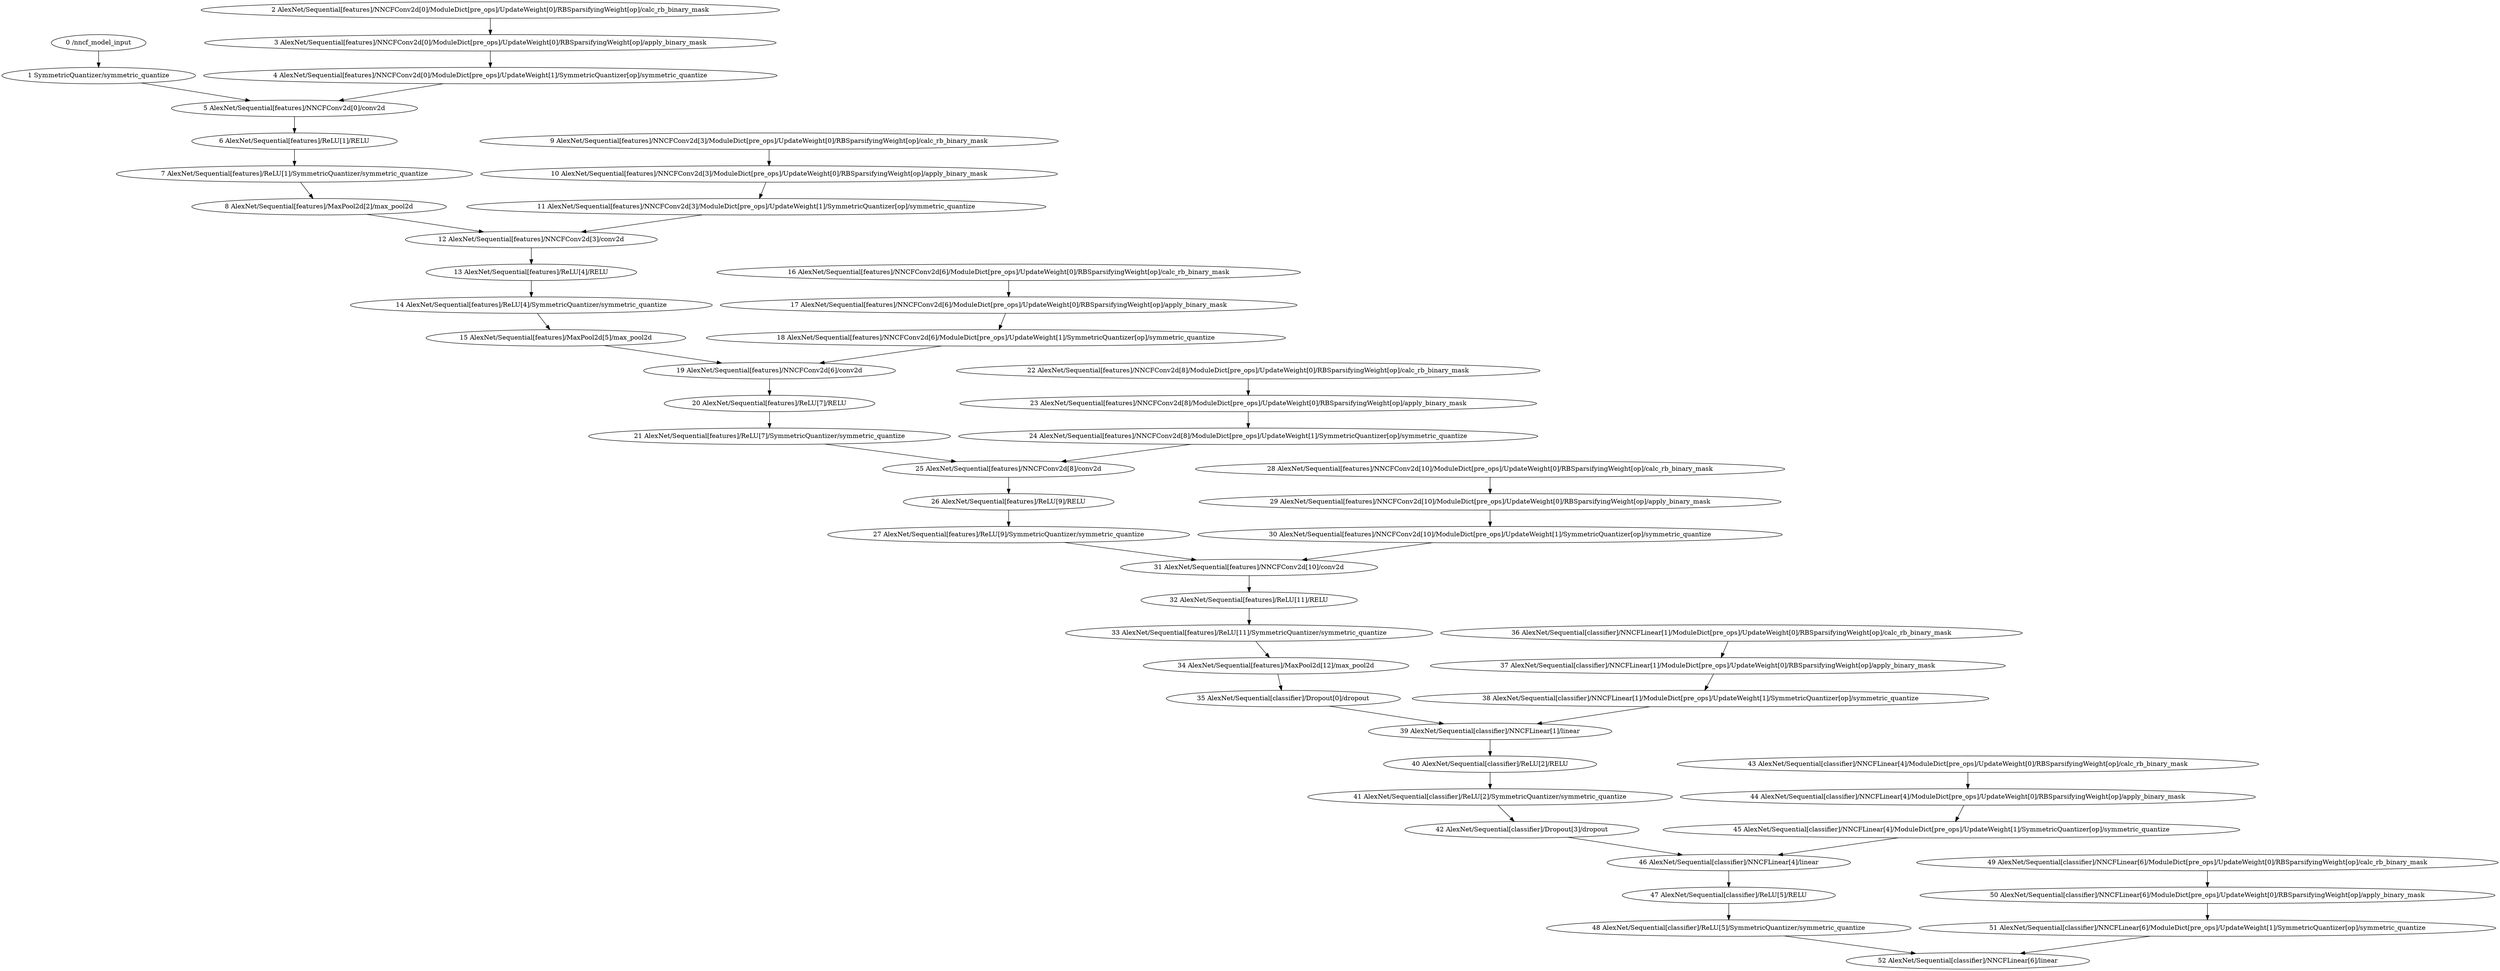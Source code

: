 strict digraph  {
"0 /nncf_model_input" [id=0, scope="", type=nncf_model_input];
"1 SymmetricQuantizer/symmetric_quantize" [id=1, scope=SymmetricQuantizer, type=symmetric_quantize];
"2 AlexNet/Sequential[features]/NNCFConv2d[0]/ModuleDict[pre_ops]/UpdateWeight[0]/RBSparsifyingWeight[op]/calc_rb_binary_mask" [id=2, scope="AlexNet/Sequential[features]/NNCFConv2d[0]/ModuleDict[pre_ops]/UpdateWeight[0]/RBSparsifyingWeight[op]", type=calc_rb_binary_mask];
"3 AlexNet/Sequential[features]/NNCFConv2d[0]/ModuleDict[pre_ops]/UpdateWeight[0]/RBSparsifyingWeight[op]/apply_binary_mask" [id=3, scope="AlexNet/Sequential[features]/NNCFConv2d[0]/ModuleDict[pre_ops]/UpdateWeight[0]/RBSparsifyingWeight[op]", type=apply_binary_mask];
"4 AlexNet/Sequential[features]/NNCFConv2d[0]/ModuleDict[pre_ops]/UpdateWeight[1]/SymmetricQuantizer[op]/symmetric_quantize" [id=4, scope="AlexNet/Sequential[features]/NNCFConv2d[0]/ModuleDict[pre_ops]/UpdateWeight[1]/SymmetricQuantizer[op]", type=symmetric_quantize];
"5 AlexNet/Sequential[features]/NNCFConv2d[0]/conv2d" [id=5, scope="AlexNet/Sequential[features]/NNCFConv2d[0]", type=conv2d];
"6 AlexNet/Sequential[features]/ReLU[1]/RELU" [id=6, scope="AlexNet/Sequential[features]/ReLU[1]", type=RELU];
"7 AlexNet/Sequential[features]/ReLU[1]/SymmetricQuantizer/symmetric_quantize" [id=7, scope="AlexNet/Sequential[features]/ReLU[1]/SymmetricQuantizer", type=symmetric_quantize];
"8 AlexNet/Sequential[features]/MaxPool2d[2]/max_pool2d" [id=8, scope="AlexNet/Sequential[features]/MaxPool2d[2]", type=max_pool2d];
"9 AlexNet/Sequential[features]/NNCFConv2d[3]/ModuleDict[pre_ops]/UpdateWeight[0]/RBSparsifyingWeight[op]/calc_rb_binary_mask" [id=9, scope="AlexNet/Sequential[features]/NNCFConv2d[3]/ModuleDict[pre_ops]/UpdateWeight[0]/RBSparsifyingWeight[op]", type=calc_rb_binary_mask];
"10 AlexNet/Sequential[features]/NNCFConv2d[3]/ModuleDict[pre_ops]/UpdateWeight[0]/RBSparsifyingWeight[op]/apply_binary_mask" [id=10, scope="AlexNet/Sequential[features]/NNCFConv2d[3]/ModuleDict[pre_ops]/UpdateWeight[0]/RBSparsifyingWeight[op]", type=apply_binary_mask];
"11 AlexNet/Sequential[features]/NNCFConv2d[3]/ModuleDict[pre_ops]/UpdateWeight[1]/SymmetricQuantizer[op]/symmetric_quantize" [id=11, scope="AlexNet/Sequential[features]/NNCFConv2d[3]/ModuleDict[pre_ops]/UpdateWeight[1]/SymmetricQuantizer[op]", type=symmetric_quantize];
"12 AlexNet/Sequential[features]/NNCFConv2d[3]/conv2d" [id=12, scope="AlexNet/Sequential[features]/NNCFConv2d[3]", type=conv2d];
"13 AlexNet/Sequential[features]/ReLU[4]/RELU" [id=13, scope="AlexNet/Sequential[features]/ReLU[4]", type=RELU];
"14 AlexNet/Sequential[features]/ReLU[4]/SymmetricQuantizer/symmetric_quantize" [id=14, scope="AlexNet/Sequential[features]/ReLU[4]/SymmetricQuantizer", type=symmetric_quantize];
"15 AlexNet/Sequential[features]/MaxPool2d[5]/max_pool2d" [id=15, scope="AlexNet/Sequential[features]/MaxPool2d[5]", type=max_pool2d];
"16 AlexNet/Sequential[features]/NNCFConv2d[6]/ModuleDict[pre_ops]/UpdateWeight[0]/RBSparsifyingWeight[op]/calc_rb_binary_mask" [id=16, scope="AlexNet/Sequential[features]/NNCFConv2d[6]/ModuleDict[pre_ops]/UpdateWeight[0]/RBSparsifyingWeight[op]", type=calc_rb_binary_mask];
"17 AlexNet/Sequential[features]/NNCFConv2d[6]/ModuleDict[pre_ops]/UpdateWeight[0]/RBSparsifyingWeight[op]/apply_binary_mask" [id=17, scope="AlexNet/Sequential[features]/NNCFConv2d[6]/ModuleDict[pre_ops]/UpdateWeight[0]/RBSparsifyingWeight[op]", type=apply_binary_mask];
"18 AlexNet/Sequential[features]/NNCFConv2d[6]/ModuleDict[pre_ops]/UpdateWeight[1]/SymmetricQuantizer[op]/symmetric_quantize" [id=18, scope="AlexNet/Sequential[features]/NNCFConv2d[6]/ModuleDict[pre_ops]/UpdateWeight[1]/SymmetricQuantizer[op]", type=symmetric_quantize];
"19 AlexNet/Sequential[features]/NNCFConv2d[6]/conv2d" [id=19, scope="AlexNet/Sequential[features]/NNCFConv2d[6]", type=conv2d];
"20 AlexNet/Sequential[features]/ReLU[7]/RELU" [id=20, scope="AlexNet/Sequential[features]/ReLU[7]", type=RELU];
"21 AlexNet/Sequential[features]/ReLU[7]/SymmetricQuantizer/symmetric_quantize" [id=21, scope="AlexNet/Sequential[features]/ReLU[7]/SymmetricQuantizer", type=symmetric_quantize];
"22 AlexNet/Sequential[features]/NNCFConv2d[8]/ModuleDict[pre_ops]/UpdateWeight[0]/RBSparsifyingWeight[op]/calc_rb_binary_mask" [id=22, scope="AlexNet/Sequential[features]/NNCFConv2d[8]/ModuleDict[pre_ops]/UpdateWeight[0]/RBSparsifyingWeight[op]", type=calc_rb_binary_mask];
"23 AlexNet/Sequential[features]/NNCFConv2d[8]/ModuleDict[pre_ops]/UpdateWeight[0]/RBSparsifyingWeight[op]/apply_binary_mask" [id=23, scope="AlexNet/Sequential[features]/NNCFConv2d[8]/ModuleDict[pre_ops]/UpdateWeight[0]/RBSparsifyingWeight[op]", type=apply_binary_mask];
"24 AlexNet/Sequential[features]/NNCFConv2d[8]/ModuleDict[pre_ops]/UpdateWeight[1]/SymmetricQuantizer[op]/symmetric_quantize" [id=24, scope="AlexNet/Sequential[features]/NNCFConv2d[8]/ModuleDict[pre_ops]/UpdateWeight[1]/SymmetricQuantizer[op]", type=symmetric_quantize];
"25 AlexNet/Sequential[features]/NNCFConv2d[8]/conv2d" [id=25, scope="AlexNet/Sequential[features]/NNCFConv2d[8]", type=conv2d];
"26 AlexNet/Sequential[features]/ReLU[9]/RELU" [id=26, scope="AlexNet/Sequential[features]/ReLU[9]", type=RELU];
"27 AlexNet/Sequential[features]/ReLU[9]/SymmetricQuantizer/symmetric_quantize" [id=27, scope="AlexNet/Sequential[features]/ReLU[9]/SymmetricQuantizer", type=symmetric_quantize];
"28 AlexNet/Sequential[features]/NNCFConv2d[10]/ModuleDict[pre_ops]/UpdateWeight[0]/RBSparsifyingWeight[op]/calc_rb_binary_mask" [id=28, scope="AlexNet/Sequential[features]/NNCFConv2d[10]/ModuleDict[pre_ops]/UpdateWeight[0]/RBSparsifyingWeight[op]", type=calc_rb_binary_mask];
"29 AlexNet/Sequential[features]/NNCFConv2d[10]/ModuleDict[pre_ops]/UpdateWeight[0]/RBSparsifyingWeight[op]/apply_binary_mask" [id=29, scope="AlexNet/Sequential[features]/NNCFConv2d[10]/ModuleDict[pre_ops]/UpdateWeight[0]/RBSparsifyingWeight[op]", type=apply_binary_mask];
"30 AlexNet/Sequential[features]/NNCFConv2d[10]/ModuleDict[pre_ops]/UpdateWeight[1]/SymmetricQuantizer[op]/symmetric_quantize" [id=30, scope="AlexNet/Sequential[features]/NNCFConv2d[10]/ModuleDict[pre_ops]/UpdateWeight[1]/SymmetricQuantizer[op]", type=symmetric_quantize];
"31 AlexNet/Sequential[features]/NNCFConv2d[10]/conv2d" [id=31, scope="AlexNet/Sequential[features]/NNCFConv2d[10]", type=conv2d];
"32 AlexNet/Sequential[features]/ReLU[11]/RELU" [id=32, scope="AlexNet/Sequential[features]/ReLU[11]", type=RELU];
"33 AlexNet/Sequential[features]/ReLU[11]/SymmetricQuantizer/symmetric_quantize" [id=33, scope="AlexNet/Sequential[features]/ReLU[11]/SymmetricQuantizer", type=symmetric_quantize];
"34 AlexNet/Sequential[features]/MaxPool2d[12]/max_pool2d" [id=34, scope="AlexNet/Sequential[features]/MaxPool2d[12]", type=max_pool2d];
"35 AlexNet/Sequential[classifier]/Dropout[0]/dropout" [id=35, scope="AlexNet/Sequential[classifier]/Dropout[0]", type=dropout];
"36 AlexNet/Sequential[classifier]/NNCFLinear[1]/ModuleDict[pre_ops]/UpdateWeight[0]/RBSparsifyingWeight[op]/calc_rb_binary_mask" [id=36, scope="AlexNet/Sequential[classifier]/NNCFLinear[1]/ModuleDict[pre_ops]/UpdateWeight[0]/RBSparsifyingWeight[op]", type=calc_rb_binary_mask];
"37 AlexNet/Sequential[classifier]/NNCFLinear[1]/ModuleDict[pre_ops]/UpdateWeight[0]/RBSparsifyingWeight[op]/apply_binary_mask" [id=37, scope="AlexNet/Sequential[classifier]/NNCFLinear[1]/ModuleDict[pre_ops]/UpdateWeight[0]/RBSparsifyingWeight[op]", type=apply_binary_mask];
"38 AlexNet/Sequential[classifier]/NNCFLinear[1]/ModuleDict[pre_ops]/UpdateWeight[1]/SymmetricQuantizer[op]/symmetric_quantize" [id=38, scope="AlexNet/Sequential[classifier]/NNCFLinear[1]/ModuleDict[pre_ops]/UpdateWeight[1]/SymmetricQuantizer[op]", type=symmetric_quantize];
"39 AlexNet/Sequential[classifier]/NNCFLinear[1]/linear" [id=39, scope="AlexNet/Sequential[classifier]/NNCFLinear[1]", type=linear];
"40 AlexNet/Sequential[classifier]/ReLU[2]/RELU" [id=40, scope="AlexNet/Sequential[classifier]/ReLU[2]", type=RELU];
"41 AlexNet/Sequential[classifier]/ReLU[2]/SymmetricQuantizer/symmetric_quantize" [id=41, scope="AlexNet/Sequential[classifier]/ReLU[2]/SymmetricQuantizer", type=symmetric_quantize];
"42 AlexNet/Sequential[classifier]/Dropout[3]/dropout" [id=42, scope="AlexNet/Sequential[classifier]/Dropout[3]", type=dropout];
"43 AlexNet/Sequential[classifier]/NNCFLinear[4]/ModuleDict[pre_ops]/UpdateWeight[0]/RBSparsifyingWeight[op]/calc_rb_binary_mask" [id=43, scope="AlexNet/Sequential[classifier]/NNCFLinear[4]/ModuleDict[pre_ops]/UpdateWeight[0]/RBSparsifyingWeight[op]", type=calc_rb_binary_mask];
"44 AlexNet/Sequential[classifier]/NNCFLinear[4]/ModuleDict[pre_ops]/UpdateWeight[0]/RBSparsifyingWeight[op]/apply_binary_mask" [id=44, scope="AlexNet/Sequential[classifier]/NNCFLinear[4]/ModuleDict[pre_ops]/UpdateWeight[0]/RBSparsifyingWeight[op]", type=apply_binary_mask];
"45 AlexNet/Sequential[classifier]/NNCFLinear[4]/ModuleDict[pre_ops]/UpdateWeight[1]/SymmetricQuantizer[op]/symmetric_quantize" [id=45, scope="AlexNet/Sequential[classifier]/NNCFLinear[4]/ModuleDict[pre_ops]/UpdateWeight[1]/SymmetricQuantizer[op]", type=symmetric_quantize];
"46 AlexNet/Sequential[classifier]/NNCFLinear[4]/linear" [id=46, scope="AlexNet/Sequential[classifier]/NNCFLinear[4]", type=linear];
"47 AlexNet/Sequential[classifier]/ReLU[5]/RELU" [id=47, scope="AlexNet/Sequential[classifier]/ReLU[5]", type=RELU];
"48 AlexNet/Sequential[classifier]/ReLU[5]/SymmetricQuantizer/symmetric_quantize" [id=48, scope="AlexNet/Sequential[classifier]/ReLU[5]/SymmetricQuantizer", type=symmetric_quantize];
"49 AlexNet/Sequential[classifier]/NNCFLinear[6]/ModuleDict[pre_ops]/UpdateWeight[0]/RBSparsifyingWeight[op]/calc_rb_binary_mask" [id=49, scope="AlexNet/Sequential[classifier]/NNCFLinear[6]/ModuleDict[pre_ops]/UpdateWeight[0]/RBSparsifyingWeight[op]", type=calc_rb_binary_mask];
"50 AlexNet/Sequential[classifier]/NNCFLinear[6]/ModuleDict[pre_ops]/UpdateWeight[0]/RBSparsifyingWeight[op]/apply_binary_mask" [id=50, scope="AlexNet/Sequential[classifier]/NNCFLinear[6]/ModuleDict[pre_ops]/UpdateWeight[0]/RBSparsifyingWeight[op]", type=apply_binary_mask];
"51 AlexNet/Sequential[classifier]/NNCFLinear[6]/ModuleDict[pre_ops]/UpdateWeight[1]/SymmetricQuantizer[op]/symmetric_quantize" [id=51, scope="AlexNet/Sequential[classifier]/NNCFLinear[6]/ModuleDict[pre_ops]/UpdateWeight[1]/SymmetricQuantizer[op]", type=symmetric_quantize];
"52 AlexNet/Sequential[classifier]/NNCFLinear[6]/linear" [id=52, scope="AlexNet/Sequential[classifier]/NNCFLinear[6]", type=linear];
"0 /nncf_model_input" -> "1 SymmetricQuantizer/symmetric_quantize";
"1 SymmetricQuantizer/symmetric_quantize" -> "5 AlexNet/Sequential[features]/NNCFConv2d[0]/conv2d";
"2 AlexNet/Sequential[features]/NNCFConv2d[0]/ModuleDict[pre_ops]/UpdateWeight[0]/RBSparsifyingWeight[op]/calc_rb_binary_mask" -> "3 AlexNet/Sequential[features]/NNCFConv2d[0]/ModuleDict[pre_ops]/UpdateWeight[0]/RBSparsifyingWeight[op]/apply_binary_mask";
"3 AlexNet/Sequential[features]/NNCFConv2d[0]/ModuleDict[pre_ops]/UpdateWeight[0]/RBSparsifyingWeight[op]/apply_binary_mask" -> "4 AlexNet/Sequential[features]/NNCFConv2d[0]/ModuleDict[pre_ops]/UpdateWeight[1]/SymmetricQuantizer[op]/symmetric_quantize";
"4 AlexNet/Sequential[features]/NNCFConv2d[0]/ModuleDict[pre_ops]/UpdateWeight[1]/SymmetricQuantizer[op]/symmetric_quantize" -> "5 AlexNet/Sequential[features]/NNCFConv2d[0]/conv2d";
"5 AlexNet/Sequential[features]/NNCFConv2d[0]/conv2d" -> "6 AlexNet/Sequential[features]/ReLU[1]/RELU";
"6 AlexNet/Sequential[features]/ReLU[1]/RELU" -> "7 AlexNet/Sequential[features]/ReLU[1]/SymmetricQuantizer/symmetric_quantize";
"7 AlexNet/Sequential[features]/ReLU[1]/SymmetricQuantizer/symmetric_quantize" -> "8 AlexNet/Sequential[features]/MaxPool2d[2]/max_pool2d";
"8 AlexNet/Sequential[features]/MaxPool2d[2]/max_pool2d" -> "12 AlexNet/Sequential[features]/NNCFConv2d[3]/conv2d";
"9 AlexNet/Sequential[features]/NNCFConv2d[3]/ModuleDict[pre_ops]/UpdateWeight[0]/RBSparsifyingWeight[op]/calc_rb_binary_mask" -> "10 AlexNet/Sequential[features]/NNCFConv2d[3]/ModuleDict[pre_ops]/UpdateWeight[0]/RBSparsifyingWeight[op]/apply_binary_mask";
"10 AlexNet/Sequential[features]/NNCFConv2d[3]/ModuleDict[pre_ops]/UpdateWeight[0]/RBSparsifyingWeight[op]/apply_binary_mask" -> "11 AlexNet/Sequential[features]/NNCFConv2d[3]/ModuleDict[pre_ops]/UpdateWeight[1]/SymmetricQuantizer[op]/symmetric_quantize";
"11 AlexNet/Sequential[features]/NNCFConv2d[3]/ModuleDict[pre_ops]/UpdateWeight[1]/SymmetricQuantizer[op]/symmetric_quantize" -> "12 AlexNet/Sequential[features]/NNCFConv2d[3]/conv2d";
"12 AlexNet/Sequential[features]/NNCFConv2d[3]/conv2d" -> "13 AlexNet/Sequential[features]/ReLU[4]/RELU";
"13 AlexNet/Sequential[features]/ReLU[4]/RELU" -> "14 AlexNet/Sequential[features]/ReLU[4]/SymmetricQuantizer/symmetric_quantize";
"14 AlexNet/Sequential[features]/ReLU[4]/SymmetricQuantizer/symmetric_quantize" -> "15 AlexNet/Sequential[features]/MaxPool2d[5]/max_pool2d";
"15 AlexNet/Sequential[features]/MaxPool2d[5]/max_pool2d" -> "19 AlexNet/Sequential[features]/NNCFConv2d[6]/conv2d";
"16 AlexNet/Sequential[features]/NNCFConv2d[6]/ModuleDict[pre_ops]/UpdateWeight[0]/RBSparsifyingWeight[op]/calc_rb_binary_mask" -> "17 AlexNet/Sequential[features]/NNCFConv2d[6]/ModuleDict[pre_ops]/UpdateWeight[0]/RBSparsifyingWeight[op]/apply_binary_mask";
"17 AlexNet/Sequential[features]/NNCFConv2d[6]/ModuleDict[pre_ops]/UpdateWeight[0]/RBSparsifyingWeight[op]/apply_binary_mask" -> "18 AlexNet/Sequential[features]/NNCFConv2d[6]/ModuleDict[pre_ops]/UpdateWeight[1]/SymmetricQuantizer[op]/symmetric_quantize";
"18 AlexNet/Sequential[features]/NNCFConv2d[6]/ModuleDict[pre_ops]/UpdateWeight[1]/SymmetricQuantizer[op]/symmetric_quantize" -> "19 AlexNet/Sequential[features]/NNCFConv2d[6]/conv2d";
"19 AlexNet/Sequential[features]/NNCFConv2d[6]/conv2d" -> "20 AlexNet/Sequential[features]/ReLU[7]/RELU";
"20 AlexNet/Sequential[features]/ReLU[7]/RELU" -> "21 AlexNet/Sequential[features]/ReLU[7]/SymmetricQuantizer/symmetric_quantize";
"21 AlexNet/Sequential[features]/ReLU[7]/SymmetricQuantizer/symmetric_quantize" -> "25 AlexNet/Sequential[features]/NNCFConv2d[8]/conv2d";
"22 AlexNet/Sequential[features]/NNCFConv2d[8]/ModuleDict[pre_ops]/UpdateWeight[0]/RBSparsifyingWeight[op]/calc_rb_binary_mask" -> "23 AlexNet/Sequential[features]/NNCFConv2d[8]/ModuleDict[pre_ops]/UpdateWeight[0]/RBSparsifyingWeight[op]/apply_binary_mask";
"23 AlexNet/Sequential[features]/NNCFConv2d[8]/ModuleDict[pre_ops]/UpdateWeight[0]/RBSparsifyingWeight[op]/apply_binary_mask" -> "24 AlexNet/Sequential[features]/NNCFConv2d[8]/ModuleDict[pre_ops]/UpdateWeight[1]/SymmetricQuantizer[op]/symmetric_quantize";
"24 AlexNet/Sequential[features]/NNCFConv2d[8]/ModuleDict[pre_ops]/UpdateWeight[1]/SymmetricQuantizer[op]/symmetric_quantize" -> "25 AlexNet/Sequential[features]/NNCFConv2d[8]/conv2d";
"25 AlexNet/Sequential[features]/NNCFConv2d[8]/conv2d" -> "26 AlexNet/Sequential[features]/ReLU[9]/RELU";
"26 AlexNet/Sequential[features]/ReLU[9]/RELU" -> "27 AlexNet/Sequential[features]/ReLU[9]/SymmetricQuantizer/symmetric_quantize";
"27 AlexNet/Sequential[features]/ReLU[9]/SymmetricQuantizer/symmetric_quantize" -> "31 AlexNet/Sequential[features]/NNCFConv2d[10]/conv2d";
"28 AlexNet/Sequential[features]/NNCFConv2d[10]/ModuleDict[pre_ops]/UpdateWeight[0]/RBSparsifyingWeight[op]/calc_rb_binary_mask" -> "29 AlexNet/Sequential[features]/NNCFConv2d[10]/ModuleDict[pre_ops]/UpdateWeight[0]/RBSparsifyingWeight[op]/apply_binary_mask";
"29 AlexNet/Sequential[features]/NNCFConv2d[10]/ModuleDict[pre_ops]/UpdateWeight[0]/RBSparsifyingWeight[op]/apply_binary_mask" -> "30 AlexNet/Sequential[features]/NNCFConv2d[10]/ModuleDict[pre_ops]/UpdateWeight[1]/SymmetricQuantizer[op]/symmetric_quantize";
"30 AlexNet/Sequential[features]/NNCFConv2d[10]/ModuleDict[pre_ops]/UpdateWeight[1]/SymmetricQuantizer[op]/symmetric_quantize" -> "31 AlexNet/Sequential[features]/NNCFConv2d[10]/conv2d";
"31 AlexNet/Sequential[features]/NNCFConv2d[10]/conv2d" -> "32 AlexNet/Sequential[features]/ReLU[11]/RELU";
"32 AlexNet/Sequential[features]/ReLU[11]/RELU" -> "33 AlexNet/Sequential[features]/ReLU[11]/SymmetricQuantizer/symmetric_quantize";
"33 AlexNet/Sequential[features]/ReLU[11]/SymmetricQuantizer/symmetric_quantize" -> "34 AlexNet/Sequential[features]/MaxPool2d[12]/max_pool2d";
"34 AlexNet/Sequential[features]/MaxPool2d[12]/max_pool2d" -> "35 AlexNet/Sequential[classifier]/Dropout[0]/dropout";
"35 AlexNet/Sequential[classifier]/Dropout[0]/dropout" -> "39 AlexNet/Sequential[classifier]/NNCFLinear[1]/linear";
"36 AlexNet/Sequential[classifier]/NNCFLinear[1]/ModuleDict[pre_ops]/UpdateWeight[0]/RBSparsifyingWeight[op]/calc_rb_binary_mask" -> "37 AlexNet/Sequential[classifier]/NNCFLinear[1]/ModuleDict[pre_ops]/UpdateWeight[0]/RBSparsifyingWeight[op]/apply_binary_mask";
"37 AlexNet/Sequential[classifier]/NNCFLinear[1]/ModuleDict[pre_ops]/UpdateWeight[0]/RBSparsifyingWeight[op]/apply_binary_mask" -> "38 AlexNet/Sequential[classifier]/NNCFLinear[1]/ModuleDict[pre_ops]/UpdateWeight[1]/SymmetricQuantizer[op]/symmetric_quantize";
"38 AlexNet/Sequential[classifier]/NNCFLinear[1]/ModuleDict[pre_ops]/UpdateWeight[1]/SymmetricQuantizer[op]/symmetric_quantize" -> "39 AlexNet/Sequential[classifier]/NNCFLinear[1]/linear";
"39 AlexNet/Sequential[classifier]/NNCFLinear[1]/linear" -> "40 AlexNet/Sequential[classifier]/ReLU[2]/RELU";
"40 AlexNet/Sequential[classifier]/ReLU[2]/RELU" -> "41 AlexNet/Sequential[classifier]/ReLU[2]/SymmetricQuantizer/symmetric_quantize";
"41 AlexNet/Sequential[classifier]/ReLU[2]/SymmetricQuantizer/symmetric_quantize" -> "42 AlexNet/Sequential[classifier]/Dropout[3]/dropout";
"42 AlexNet/Sequential[classifier]/Dropout[3]/dropout" -> "46 AlexNet/Sequential[classifier]/NNCFLinear[4]/linear";
"43 AlexNet/Sequential[classifier]/NNCFLinear[4]/ModuleDict[pre_ops]/UpdateWeight[0]/RBSparsifyingWeight[op]/calc_rb_binary_mask" -> "44 AlexNet/Sequential[classifier]/NNCFLinear[4]/ModuleDict[pre_ops]/UpdateWeight[0]/RBSparsifyingWeight[op]/apply_binary_mask";
"44 AlexNet/Sequential[classifier]/NNCFLinear[4]/ModuleDict[pre_ops]/UpdateWeight[0]/RBSparsifyingWeight[op]/apply_binary_mask" -> "45 AlexNet/Sequential[classifier]/NNCFLinear[4]/ModuleDict[pre_ops]/UpdateWeight[1]/SymmetricQuantizer[op]/symmetric_quantize";
"45 AlexNet/Sequential[classifier]/NNCFLinear[4]/ModuleDict[pre_ops]/UpdateWeight[1]/SymmetricQuantizer[op]/symmetric_quantize" -> "46 AlexNet/Sequential[classifier]/NNCFLinear[4]/linear";
"46 AlexNet/Sequential[classifier]/NNCFLinear[4]/linear" -> "47 AlexNet/Sequential[classifier]/ReLU[5]/RELU";
"47 AlexNet/Sequential[classifier]/ReLU[5]/RELU" -> "48 AlexNet/Sequential[classifier]/ReLU[5]/SymmetricQuantizer/symmetric_quantize";
"48 AlexNet/Sequential[classifier]/ReLU[5]/SymmetricQuantizer/symmetric_quantize" -> "52 AlexNet/Sequential[classifier]/NNCFLinear[6]/linear";
"49 AlexNet/Sequential[classifier]/NNCFLinear[6]/ModuleDict[pre_ops]/UpdateWeight[0]/RBSparsifyingWeight[op]/calc_rb_binary_mask" -> "50 AlexNet/Sequential[classifier]/NNCFLinear[6]/ModuleDict[pre_ops]/UpdateWeight[0]/RBSparsifyingWeight[op]/apply_binary_mask";
"50 AlexNet/Sequential[classifier]/NNCFLinear[6]/ModuleDict[pre_ops]/UpdateWeight[0]/RBSparsifyingWeight[op]/apply_binary_mask" -> "51 AlexNet/Sequential[classifier]/NNCFLinear[6]/ModuleDict[pre_ops]/UpdateWeight[1]/SymmetricQuantizer[op]/symmetric_quantize";
"51 AlexNet/Sequential[classifier]/NNCFLinear[6]/ModuleDict[pre_ops]/UpdateWeight[1]/SymmetricQuantizer[op]/symmetric_quantize" -> "52 AlexNet/Sequential[classifier]/NNCFLinear[6]/linear";
}
